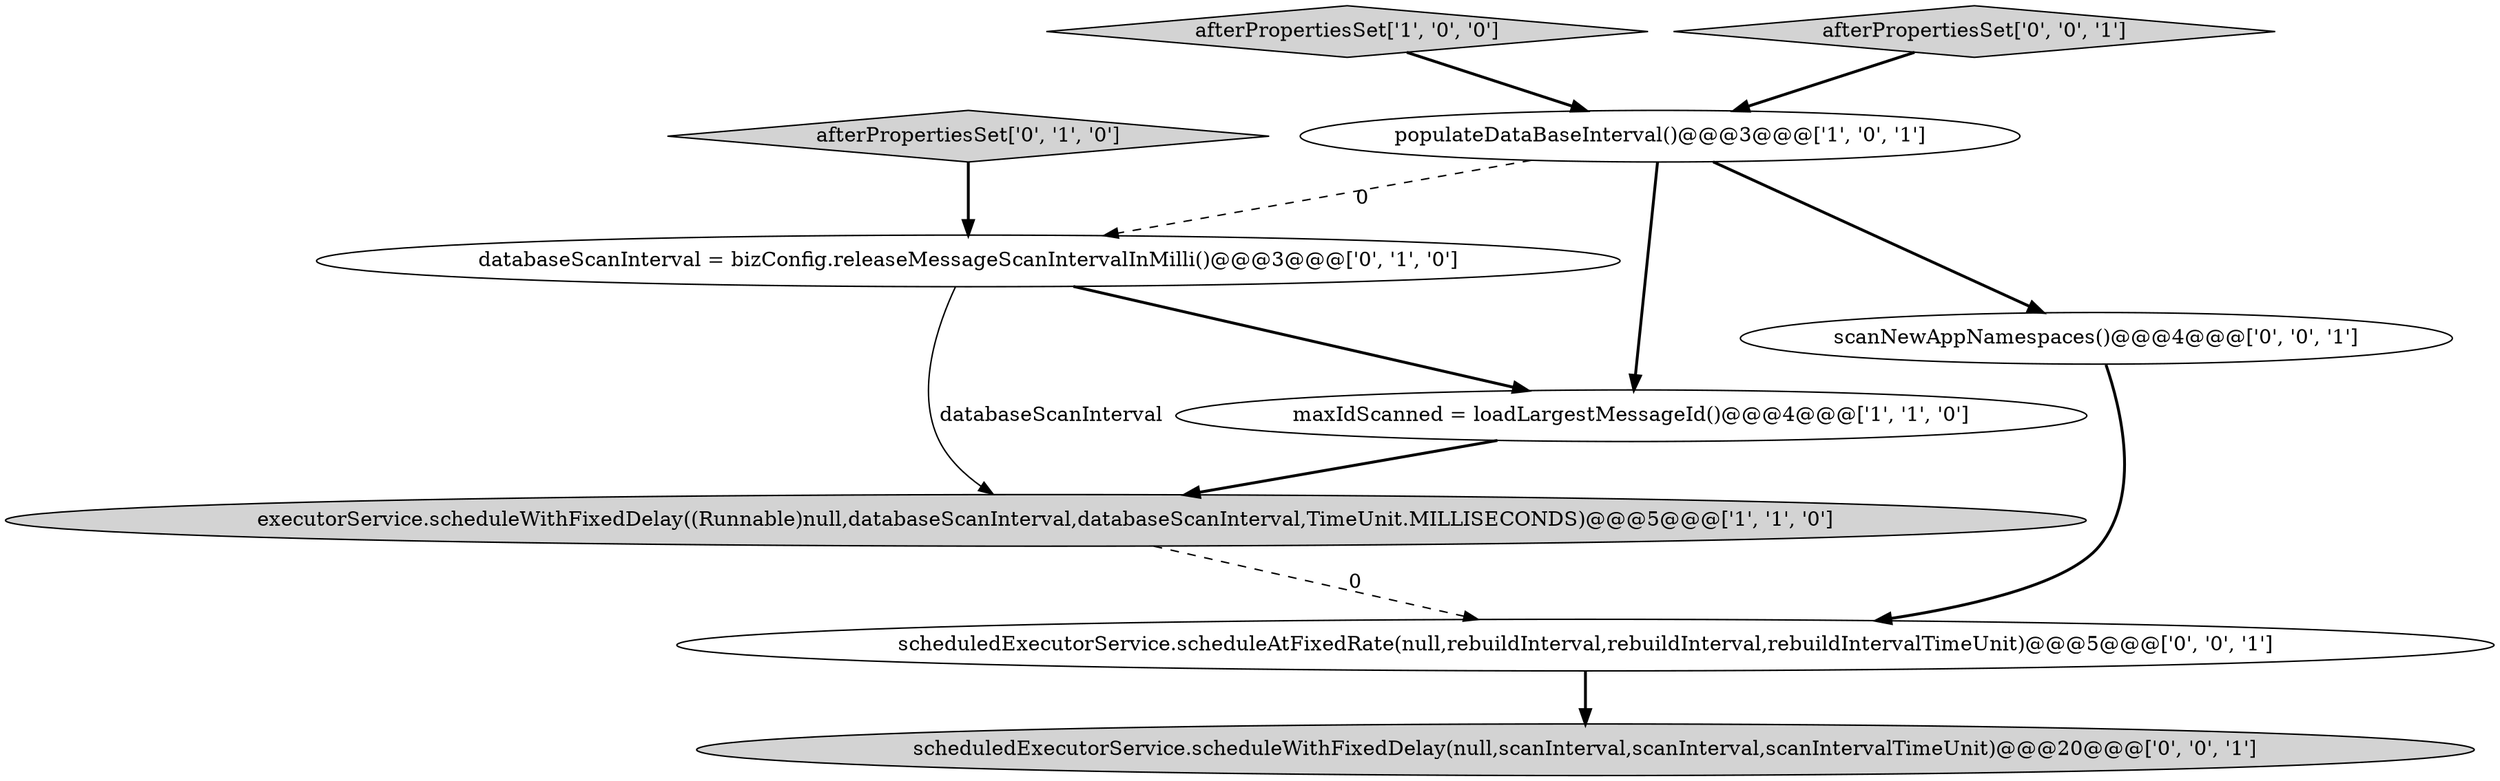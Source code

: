 digraph {
5 [style = filled, label = "afterPropertiesSet['0', '1', '0']", fillcolor = lightgray, shape = diamond image = "AAA0AAABBB2BBB"];
1 [style = filled, label = "afterPropertiesSet['1', '0', '0']", fillcolor = lightgray, shape = diamond image = "AAA0AAABBB1BBB"];
0 [style = filled, label = "maxIdScanned = loadLargestMessageId()@@@4@@@['1', '1', '0']", fillcolor = white, shape = ellipse image = "AAA0AAABBB1BBB"];
4 [style = filled, label = "databaseScanInterval = bizConfig.releaseMessageScanIntervalInMilli()@@@3@@@['0', '1', '0']", fillcolor = white, shape = ellipse image = "AAA1AAABBB2BBB"];
8 [style = filled, label = "scheduledExecutorService.scheduleWithFixedDelay(null,scanInterval,scanInterval,scanIntervalTimeUnit)@@@20@@@['0', '0', '1']", fillcolor = lightgray, shape = ellipse image = "AAA0AAABBB3BBB"];
9 [style = filled, label = "scanNewAppNamespaces()@@@4@@@['0', '0', '1']", fillcolor = white, shape = ellipse image = "AAA0AAABBB3BBB"];
6 [style = filled, label = "scheduledExecutorService.scheduleAtFixedRate(null,rebuildInterval,rebuildInterval,rebuildIntervalTimeUnit)@@@5@@@['0', '0', '1']", fillcolor = white, shape = ellipse image = "AAA0AAABBB3BBB"];
3 [style = filled, label = "executorService.scheduleWithFixedDelay((Runnable)null,databaseScanInterval,databaseScanInterval,TimeUnit.MILLISECONDS)@@@5@@@['1', '1', '0']", fillcolor = lightgray, shape = ellipse image = "AAA0AAABBB1BBB"];
2 [style = filled, label = "populateDataBaseInterval()@@@3@@@['1', '0', '1']", fillcolor = white, shape = ellipse image = "AAA0AAABBB1BBB"];
7 [style = filled, label = "afterPropertiesSet['0', '0', '1']", fillcolor = lightgray, shape = diamond image = "AAA0AAABBB3BBB"];
2->4 [style = dashed, label="0"];
2->9 [style = bold, label=""];
2->0 [style = bold, label=""];
3->6 [style = dashed, label="0"];
5->4 [style = bold, label=""];
0->3 [style = bold, label=""];
4->3 [style = solid, label="databaseScanInterval"];
1->2 [style = bold, label=""];
6->8 [style = bold, label=""];
4->0 [style = bold, label=""];
9->6 [style = bold, label=""];
7->2 [style = bold, label=""];
}
